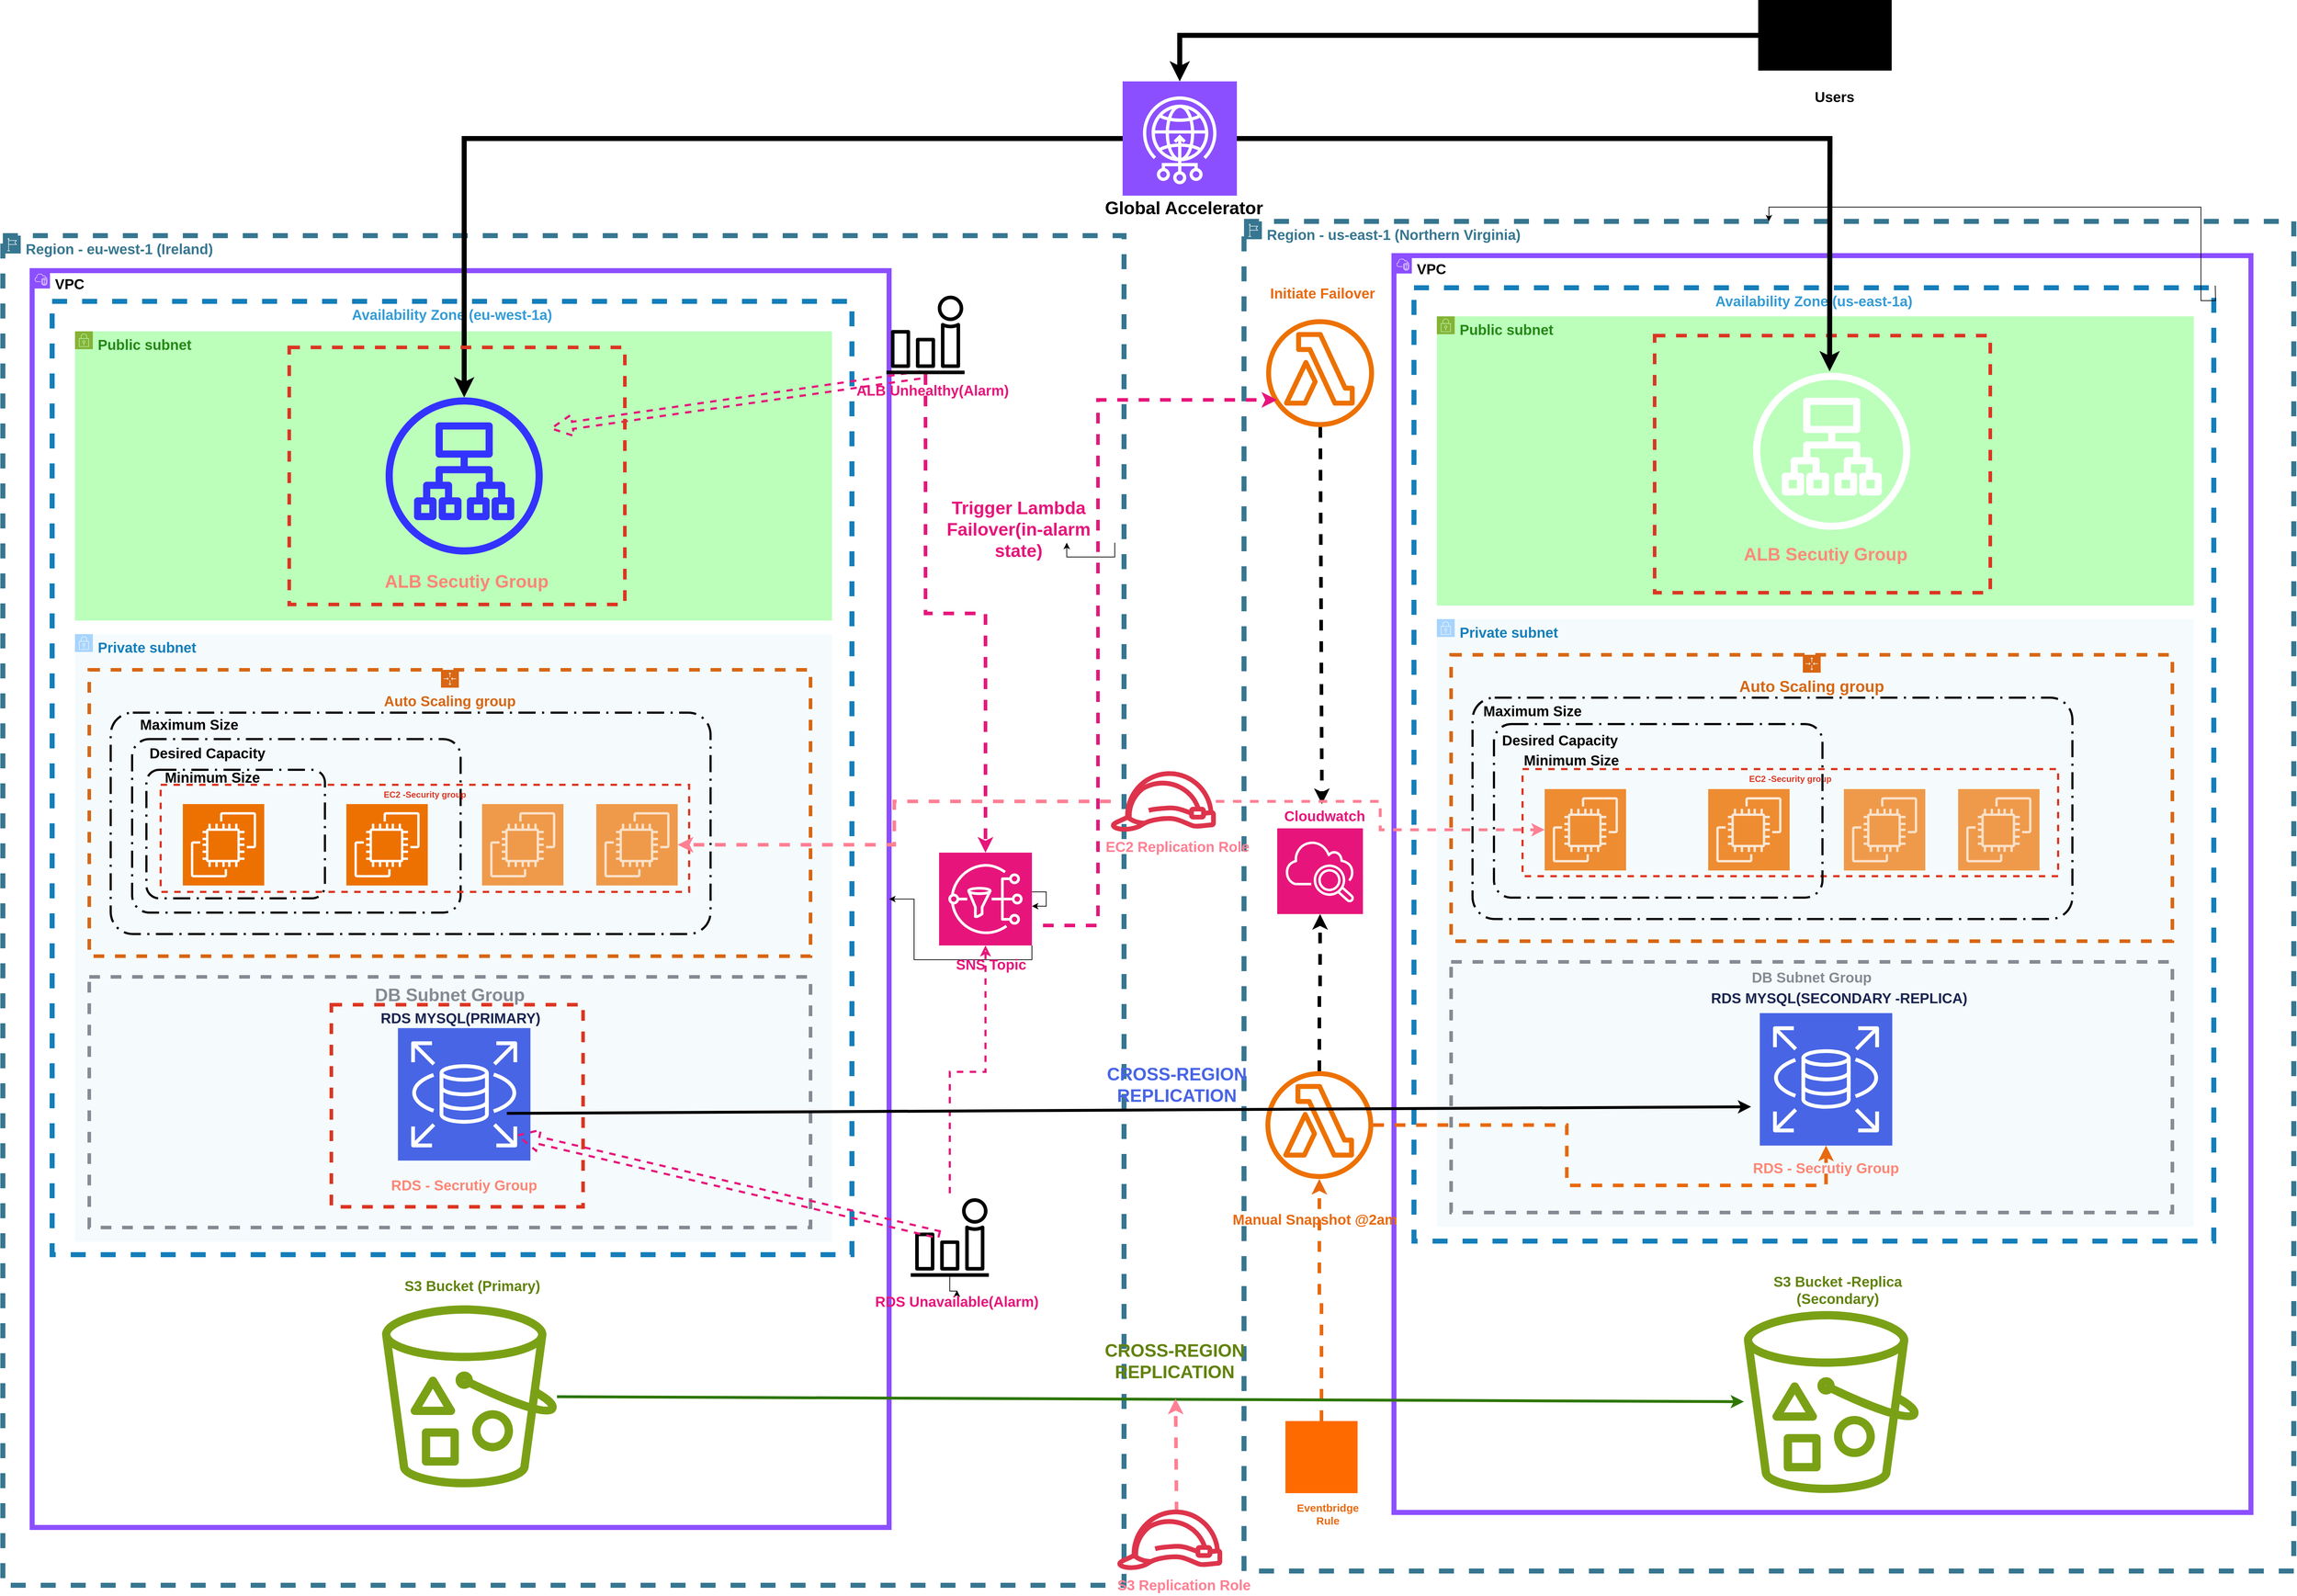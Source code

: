 <mxfile version="26.2.14">
  <diagram name="Page-1" id="4pti6fY79r4CVNWM3kQW">
    <mxGraphModel dx="9507" dy="5313" grid="1" gridSize="10" guides="1" tooltips="1" connect="1" arrows="1" fold="1" page="1" pageScale="1" pageWidth="3300" pageHeight="2339" background="light-dark(#FFFFFF,#FFFFFF)" math="0" shadow="0">
      <root>
        <mxCell id="0" />
        <mxCell id="1" parent="0" />
        <mxCell id="owUy4a07HO7HYF3xLsFr-11" value="&lt;b&gt;&lt;font style=&quot;font-size: 20px; color: light-dark(rgb(55, 118, 144), rgb(55, 118, 144));&quot;&gt;Region - us-east-1 (Northern Virginia)&lt;/font&gt;&lt;/b&gt;" style="points=[[0,0],[0.25,0],[0.5,0],[0.75,0],[1,0],[1,0.25],[1,0.5],[1,0.75],[1,1],[0.75,1],[0.5,1],[0.25,1],[0,1],[0,0.75],[0,0.5],[0,0.25]];outlineConnect=0;gradientColor=none;html=1;whiteSpace=wrap;fontSize=12;fontStyle=0;container=1;pointerEvents=0;collapsible=0;recursiveResize=0;shape=mxgraph.aws4.group;grIcon=mxgraph.aws4.group_region;strokeColor=light-dark(#377690,#377690);fillColor=none;verticalAlign=top;align=left;spacingLeft=30;fontColor=#147EBA;dashed=1;strokeWidth=7;" parent="1" vertex="1">
          <mxGeometry x="1780" y="320" width="1470" height="1890" as="geometry" />
        </mxCell>
        <mxCell id="owUy4a07HO7HYF3xLsFr-12" value="&lt;b&gt;&lt;font style=&quot;font-size: 20px; color: light-dark(rgb(0, 0, 0), rgb(177, 125, 255));&quot;&gt;VPC&lt;/font&gt;&lt;/b&gt;" style="points=[[0,0],[0.25,0],[0.5,0],[0.75,0],[1,0],[1,0.25],[1,0.5],[1,0.75],[1,1],[0.75,1],[0.5,1],[0.25,1],[0,1],[0,0.75],[0,0.5],[0,0.25]];outlineConnect=0;gradientColor=none;html=1;whiteSpace=wrap;fontSize=12;fontStyle=0;container=1;pointerEvents=0;collapsible=0;recursiveResize=0;shape=mxgraph.aws4.group;grIcon=mxgraph.aws4.group_vpc2;strokeColor=#8C4FFF;fillColor=none;verticalAlign=top;align=left;spacingLeft=30;fontColor=#AAB7B8;dashed=0;strokeWidth=7;" parent="owUy4a07HO7HYF3xLsFr-11" vertex="1">
          <mxGeometry x="210" y="48" width="1200" height="1760" as="geometry" />
        </mxCell>
        <mxCell id="owUy4a07HO7HYF3xLsFr-14" value="&lt;b&gt;&lt;font style=&quot;font-size: 20px;&quot;&gt;Public subnet&lt;/font&gt;&lt;/b&gt;" style="points=[[0,0],[0.25,0],[0.5,0],[0.75,0],[1,0],[1,0.25],[1,0.5],[1,0.75],[1,1],[0.75,1],[0.5,1],[0.25,1],[0,1],[0,0.75],[0,0.5],[0,0.25]];outlineConnect=0;gradientColor=none;html=1;whiteSpace=wrap;fontSize=12;fontStyle=0;container=1;pointerEvents=0;collapsible=0;recursiveResize=0;shape=mxgraph.aws4.group;grIcon=mxgraph.aws4.group_security_group;grStroke=0;strokeColor=#7AA116;fillColor=light-dark(#AAFFAA,#AAFFAA);verticalAlign=top;align=left;spacingLeft=30;fontColor=#248814;dashed=0;opacity=80;" parent="owUy4a07HO7HYF3xLsFr-12" vertex="1">
          <mxGeometry x="60" y="85" width="1060" height="405" as="geometry" />
        </mxCell>
        <mxCell id="owUy4a07HO7HYF3xLsFr-13" value="&lt;b style=&quot;forced-color-adjust: none; font-family: Helvetica; font-size: 12px; font-style: normal; font-variant-ligatures: normal; font-variant-caps: normal; letter-spacing: normal; orphans: 2; text-align: left; text-indent: 0px; text-transform: none; widows: 2; word-spacing: 0px; -webkit-text-stroke-width: 0px; white-space: normal; text-decoration-thickness: initial; text-decoration-style: initial; text-decoration-color: initial; cursor: crosshair !important; box-shadow: none !important;&quot;&gt;&lt;font style=&quot;forced-color-adjust: none; font-size: 20px; color: light-dark(rgb(52, 156, 214), rgb(52, 156, 214)); cursor: crosshair !important; box-shadow: none !important;&quot;&gt;Availability Zone (us-east-1a)&lt;/font&gt;&lt;/b&gt;" style="fillColor=none;strokeColor=#147EBA;dashed=1;verticalAlign=top;fontStyle=0;fontColor=#147EBA;whiteSpace=wrap;html=1;strokeWidth=7;" parent="owUy4a07HO7HYF3xLsFr-12" vertex="1">
          <mxGeometry x="28" y="45" width="1120" height="1335" as="geometry" />
        </mxCell>
        <mxCell id="owUy4a07HO7HYF3xLsFr-15" value="&lt;b&gt;&lt;font style=&quot;font-size: 20px;&quot;&gt;Private subnet&lt;/font&gt;&lt;/b&gt;" style="points=[[0,0],[0.25,0],[0.5,0],[0.75,0],[1,0],[1,0.25],[1,0.5],[1,0.75],[1,1],[0.75,1],[0.5,1],[0.25,1],[0,1],[0,0.75],[0,0.5],[0,0.25]];outlineConnect=0;gradientColor=none;html=1;whiteSpace=wrap;fontSize=12;fontStyle=0;container=1;pointerEvents=0;collapsible=0;recursiveResize=0;shape=mxgraph.aws4.group;grIcon=mxgraph.aws4.group_security_group;grStroke=0;strokeColor=light-dark(#3399FF,#3399FF);fillColor=light-dark(#E6F6F7,#3399FF);verticalAlign=top;align=left;spacingLeft=30;fontColor=#147EBA;dashed=0;opacity=40;strokeWidth=7;" parent="owUy4a07HO7HYF3xLsFr-12" vertex="1">
          <mxGeometry x="60" y="509" width="1060" height="851" as="geometry" />
        </mxCell>
        <mxCell id="owUy4a07HO7HYF3xLsFr-16" value="&lt;font style=&quot;font-size: 22px;&quot;&gt;&lt;b&gt;Auto Scaling group&lt;/b&gt;&lt;/font&gt;" style="points=[[0,0],[0.25,0],[0.5,0],[0.75,0],[1,0],[1,0.25],[1,0.5],[1,0.75],[1,1],[0.75,1],[0.5,1],[0.25,1],[0,1],[0,0.75],[0,0.5],[0,0.25]];outlineConnect=0;gradientColor=none;html=1;whiteSpace=wrap;fontSize=12;fontStyle=0;container=1;pointerEvents=0;collapsible=0;recursiveResize=0;shape=mxgraph.aws4.groupCenter;grIcon=mxgraph.aws4.group_auto_scaling_group;grStroke=1;strokeColor=#D86613;fillColor=none;verticalAlign=top;align=center;fontColor=#D86613;dashed=1;spacingTop=25;strokeWidth=5;" parent="owUy4a07HO7HYF3xLsFr-12" vertex="1">
          <mxGeometry x="80" y="559" width="1010" height="401" as="geometry" />
        </mxCell>
        <mxCell id="owUy4a07HO7HYF3xLsFr-27" value="&lt;b&gt;EC2 -Security group&lt;/b&gt;" style="fillColor=none;strokeColor=#DD3522;verticalAlign=top;fontStyle=0;fontColor=#DD3522;whiteSpace=wrap;html=1;strokeWidth=3;dashed=1;" parent="owUy4a07HO7HYF3xLsFr-16" vertex="1">
          <mxGeometry x="100" y="160" width="750" height="150" as="geometry" />
        </mxCell>
        <mxCell id="owUy4a07HO7HYF3xLsFr-17" value="" style="rounded=1;arcSize=10;dashed=1;fillColor=none;gradientColor=none;dashPattern=8 3 1 3;strokeWidth=3;strokeColor=light-dark(#000000,#000000);" parent="owUy4a07HO7HYF3xLsFr-16" vertex="1">
          <mxGeometry x="30" y="60" width="840" height="310" as="geometry" />
        </mxCell>
        <mxCell id="owUy4a07HO7HYF3xLsFr-18" value="&lt;b&gt;&lt;font style=&quot;color: light-dark(rgb(0, 0, 0), rgb(0, 0, 0));&quot;&gt;Maximum Size&lt;/font&gt;&lt;/b&gt;" style="text;html=1;align=center;verticalAlign=middle;whiteSpace=wrap;rounded=0;fontSize=20;" parent="owUy4a07HO7HYF3xLsFr-16" vertex="1">
          <mxGeometry x="9" y="63" width="210" height="30" as="geometry" />
        </mxCell>
        <mxCell id="owUy4a07HO7HYF3xLsFr-19" value="" style="rounded=1;arcSize=10;dashed=1;fillColor=none;gradientColor=none;dashPattern=8 3 1 3;strokeWidth=3;strokeColor=light-dark(#000000,#000000);" parent="owUy4a07HO7HYF3xLsFr-16" vertex="1">
          <mxGeometry x="60" y="97" width="460" height="243" as="geometry" />
        </mxCell>
        <mxCell id="owUy4a07HO7HYF3xLsFr-20" value="&lt;b&gt;&lt;font style=&quot;color: light-dark(rgb(0, 0, 0), rgb(0, 0, 0));&quot;&gt;Desired Capacity&lt;/font&gt;&lt;/b&gt;" style="text;html=1;align=center;verticalAlign=middle;whiteSpace=wrap;rounded=0;fontSize=20;" parent="owUy4a07HO7HYF3xLsFr-16" vertex="1">
          <mxGeometry x="53" y="104" width="199" height="30" as="geometry" />
        </mxCell>
        <mxCell id="owUy4a07HO7HYF3xLsFr-22" value="&lt;b&gt;&lt;font style=&quot;color: light-dark(rgb(0, 0, 0), rgb(0, 0, 0));&quot;&gt;Minimum Size&lt;/font&gt;&lt;/b&gt;" style="text;html=1;align=center;verticalAlign=middle;whiteSpace=wrap;rounded=0;fontSize=20;" parent="owUy4a07HO7HYF3xLsFr-16" vertex="1">
          <mxGeometry x="64" y="127" width="209" height="40" as="geometry" />
        </mxCell>
        <mxCell id="owUy4a07HO7HYF3xLsFr-23" value="" style="sketch=0;points=[[0,0,0],[0.25,0,0],[0.5,0,0],[0.75,0,0],[1,0,0],[0,1,0],[0.25,1,0],[0.5,1,0],[0.75,1,0],[1,1,0],[0,0.25,0],[0,0.5,0],[0,0.75,0],[1,0.25,0],[1,0.5,0],[1,0.75,0]];outlineConnect=0;fontColor=#232F3E;fillColor=#ED7100;strokeColor=light-dark(#FFFFFF,#FFFFFF);dashed=0;verticalLabelPosition=bottom;verticalAlign=top;align=center;html=1;fontSize=12;fontStyle=0;aspect=fixed;shape=mxgraph.aws4.resourceIcon;resIcon=mxgraph.aws4.ec2;opacity=80;" parent="owUy4a07HO7HYF3xLsFr-16" vertex="1">
          <mxGeometry x="131" y="188" width="114" height="114" as="geometry" />
        </mxCell>
        <mxCell id="owUy4a07HO7HYF3xLsFr-24" value="" style="sketch=0;points=[[0,0,0],[0.25,0,0],[0.5,0,0],[0.75,0,0],[1,0,0],[0,1,0],[0.25,1,0],[0.5,1,0],[0.75,1,0],[1,1,0],[0,0.25,0],[0,0.5,0],[0,0.75,0],[1,0.25,0],[1,0.5,0],[1,0.75,0]];outlineConnect=0;fontColor=#232F3E;fillColor=#ED7100;strokeColor=light-dark(#FFFFFF,#FFFFFF);dashed=0;verticalLabelPosition=bottom;verticalAlign=top;align=center;html=1;fontSize=12;fontStyle=0;aspect=fixed;shape=mxgraph.aws4.resourceIcon;resIcon=mxgraph.aws4.ec2;opacity=80;" parent="owUy4a07HO7HYF3xLsFr-16" vertex="1">
          <mxGeometry x="360" y="188" width="114" height="114" as="geometry" />
        </mxCell>
        <mxCell id="owUy4a07HO7HYF3xLsFr-25" value="" style="sketch=0;points=[[0,0,0],[0.25,0,0],[0.5,0,0],[0.75,0,0],[1,0,0],[0,1,0],[0.25,1,0],[0.5,1,0],[0.75,1,0],[1,1,0],[0,0.25,0],[0,0.5,0],[0,0.75,0],[1,0.25,0],[1,0.5,0],[1,0.75,0]];outlineConnect=0;fontColor=#232F3E;fillColor=#ED7100;strokeColor=light-dark(#FFFFFF,#FFFFFF);dashed=0;verticalLabelPosition=bottom;verticalAlign=top;align=center;html=1;fontSize=12;fontStyle=0;aspect=fixed;shape=mxgraph.aws4.resourceIcon;resIcon=mxgraph.aws4.ec2;opacity=70;" parent="owUy4a07HO7HYF3xLsFr-16" vertex="1">
          <mxGeometry x="550" y="188" width="114" height="114" as="geometry" />
        </mxCell>
        <mxCell id="owUy4a07HO7HYF3xLsFr-26" value="" style="sketch=0;points=[[0,0,0],[0.25,0,0],[0.5,0,0],[0.75,0,0],[1,0,0],[0,1,0],[0.25,1,0],[0.5,1,0],[0.75,1,0],[1,1,0],[0,0.25,0],[0,0.5,0],[0,0.75,0],[1,0.25,0],[1,0.5,0],[1,0.75,0]];outlineConnect=0;fontColor=#232F3E;fillColor=#ED7100;strokeColor=light-dark(#FFFFFF,#FFFFFF);dashed=0;verticalLabelPosition=bottom;verticalAlign=top;align=center;html=1;fontSize=12;fontStyle=0;aspect=fixed;shape=mxgraph.aws4.resourceIcon;resIcon=mxgraph.aws4.ec2;opacity=70;" parent="owUy4a07HO7HYF3xLsFr-16" vertex="1">
          <mxGeometry x="710" y="188" width="114" height="114" as="geometry" />
        </mxCell>
        <mxCell id="owUy4a07HO7HYF3xLsFr-28" value="&lt;b&gt;&lt;font style=&quot;font-size: 20px;&quot;&gt;DB Subnet Group&lt;/font&gt;&lt;/b&gt;" style="outlineConnect=0;gradientColor=none;html=1;whiteSpace=wrap;fontSize=12;fontStyle=0;strokeColor=#858B94;fillColor=none;verticalAlign=top;align=center;fontColor=#858B94;dashed=1;spacingTop=3;strokeWidth=5;" parent="owUy4a07HO7HYF3xLsFr-12" vertex="1">
          <mxGeometry x="80" y="989" width="1010" height="351" as="geometry" />
        </mxCell>
        <mxCell id="owUy4a07HO7HYF3xLsFr-29" value="" style="sketch=0;outlineConnect=0;fontColor=#232F3E;gradientColor=none;fillColor=#7AA116;strokeColor=none;dashed=0;verticalLabelPosition=bottom;verticalAlign=top;align=center;html=1;fontSize=12;fontStyle=0;aspect=fixed;pointerEvents=1;shape=mxgraph.aws4.bucket_with_objects;" parent="owUy4a07HO7HYF3xLsFr-12" vertex="1">
          <mxGeometry x="490" y="1478" width="245" height="254.8" as="geometry" />
        </mxCell>
        <mxCell id="owUy4a07HO7HYF3xLsFr-30" value="" style="sketch=0;points=[[0,0,0],[0.25,0,0],[0.5,0,0],[0.75,0,0],[1,0,0],[0,1,0],[0.25,1,0],[0.5,1,0],[0.75,1,0],[1,1,0],[0,0.25,0],[0,0.5,0],[0,0.75,0],[1,0.25,0],[1,0.5,0],[1,0.75,0]];outlineConnect=0;fontColor=#232F3E;fillColor=light-dark(#4865E5,#4865E5);strokeColor=light-dark(#FFFFFF,#FFFFFF);dashed=0;verticalLabelPosition=bottom;verticalAlign=top;align=center;html=1;fontSize=12;fontStyle=0;aspect=fixed;shape=mxgraph.aws4.resourceIcon;resIcon=mxgraph.aws4.rds;" parent="owUy4a07HO7HYF3xLsFr-12" vertex="1">
          <mxGeometry x="512.25" y="1060.75" width="185.5" height="185.5" as="geometry" />
        </mxCell>
        <mxCell id="owUy4a07HO7HYF3xLsFr-31" value="&lt;b style=&quot;&quot;&gt;&lt;font style=&quot;color: light-dark(rgb(25, 36, 81), rgb(25, 36, 81)); font-size: 20px;&quot;&gt;RDS MYSQL(SECONDARY -REPLICA)&lt;/font&gt;&lt;/b&gt;" style="text;html=1;align=center;verticalAlign=middle;whiteSpace=wrap;rounded=0;" parent="owUy4a07HO7HYF3xLsFr-12" vertex="1">
          <mxGeometry x="435" y="1033.5" width="377" height="11.5" as="geometry" />
        </mxCell>
        <mxCell id="owUy4a07HO7HYF3xLsFr-32" value="" style="sketch=0;outlineConnect=0;dashed=0;verticalLabelPosition=bottom;verticalAlign=top;align=center;html=1;fontSize=12;fontStyle=0;aspect=fixed;pointerEvents=1;shape=mxgraph.aws4.application_load_balancer;strokeColor=none;fillColor=light-dark(#FFFFFF,#3333FF);" parent="owUy4a07HO7HYF3xLsFr-12" vertex="1">
          <mxGeometry x="503.01" y="164" width="220" height="220" as="geometry" />
        </mxCell>
        <mxCell id="owUy4a07HO7HYF3xLsFr-33" value="&lt;font style=&quot;font-size: 25px; color: light-dark(rgb(252, 139, 120), rgb(252, 139, 120));&quot;&gt;&lt;b style=&quot;&quot;&gt;ALB Secutiy Group&lt;/b&gt;&lt;/font&gt;" style="text;html=1;align=center;verticalAlign=middle;whiteSpace=wrap;rounded=0;" parent="owUy4a07HO7HYF3xLsFr-12" vertex="1">
          <mxGeometry x="456.38" y="402" width="297.25" height="30" as="geometry" />
        </mxCell>
        <mxCell id="owUy4a07HO7HYF3xLsFr-36" value="&lt;font style=&quot;color: light-dark(rgb(255, 133, 117), rgb(255, 133, 117)); font-size: 20px;&quot;&gt;&lt;b style=&quot;&quot;&gt;RDS - Secrutiy Group&lt;/b&gt;&lt;/font&gt;" style="text;html=1;align=center;verticalAlign=middle;whiteSpace=wrap;rounded=0;" parent="owUy4a07HO7HYF3xLsFr-12" vertex="1">
          <mxGeometry x="469.07" y="1262" width="271.87" height="30" as="geometry" />
        </mxCell>
        <mxCell id="owUy4a07HO7HYF3xLsFr-41" value="&lt;font style=&quot;color: light-dark(rgb(97, 130, 11), rgb(97, 130, 11)); font-size: 20px;&quot;&gt;&lt;b style=&quot;&quot;&gt;S3 Bucket -Replica (Secondary)&lt;/b&gt;&lt;/font&gt;" style="text;html=1;align=center;verticalAlign=middle;whiteSpace=wrap;rounded=0;" parent="owUy4a07HO7HYF3xLsFr-12" vertex="1">
          <mxGeometry x="518.13" y="1433" width="206.88" height="30" as="geometry" />
        </mxCell>
        <mxCell id="JqM4e8zLNHxlJSp1tVWM-10" value="" style="fillColor=none;strokeColor=#DD3522;verticalAlign=top;fontStyle=0;fontColor=#DD3522;whiteSpace=wrap;html=1;strokeWidth=5;dashed=1;" parent="owUy4a07HO7HYF3xLsFr-12" vertex="1">
          <mxGeometry x="365" y="112" width="470" height="360" as="geometry" />
        </mxCell>
        <mxCell id="HRETSZzPuDFT4tJ0ol7Q-3" style="edgeStyle=orthogonalEdgeStyle;rounded=0;orthogonalLoop=1;jettySize=auto;html=1;exitX=0.5;exitY=0;exitDx=0;exitDy=0;" parent="owUy4a07HO7HYF3xLsFr-11" target="owUy4a07HO7HYF3xLsFr-11" edge="1">
          <mxGeometry relative="1" as="geometry">
            <mxPoint x="1360" y="90" as="sourcePoint" />
          </mxGeometry>
        </mxCell>
        <mxCell id="HRETSZzPuDFT4tJ0ol7Q-23" style="rounded=0;orthogonalLoop=1;jettySize=auto;html=1;strokeWidth=5;strokeColor=light-dark(#000000,#E7157B);dashed=1;" parent="owUy4a07HO7HYF3xLsFr-11" edge="1" source="ZEAQgn_k6CVQIJqzp0HZ-1">
          <mxGeometry relative="1" as="geometry">
            <mxPoint x="109" y="570" as="sourcePoint" />
            <mxPoint x="109.109" y="816" as="targetPoint" />
          </mxGeometry>
        </mxCell>
        <mxCell id="ZEAQgn_k6CVQIJqzp0HZ-1" value="" style="sketch=0;outlineConnect=0;fontColor=#232F3E;gradientColor=none;fillColor=#ED7100;strokeColor=none;dashed=0;verticalLabelPosition=bottom;verticalAlign=top;align=center;html=1;fontSize=12;fontStyle=0;aspect=fixed;pointerEvents=1;shape=mxgraph.aws4.lambda_function;" parent="owUy4a07HO7HYF3xLsFr-11" vertex="1">
          <mxGeometry x="31" y="137" width="151" height="151" as="geometry" />
        </mxCell>
        <mxCell id="HRETSZzPuDFT4tJ0ol7Q-6" value="&lt;font style=&quot;font-size: 20px;&quot; color=&quot;#e9690e&quot;&gt;&lt;b style=&quot;&quot;&gt;Initiate Failover&lt;/b&gt;&lt;/font&gt;" style="text;html=1;align=center;verticalAlign=middle;whiteSpace=wrap;rounded=0;" parent="owUy4a07HO7HYF3xLsFr-11" vertex="1">
          <mxGeometry x="10" y="80" width="200" height="40" as="geometry" />
        </mxCell>
        <mxCell id="HRETSZzPuDFT4tJ0ol7Q-9" style="edgeStyle=orthogonalEdgeStyle;rounded=0;orthogonalLoop=1;jettySize=auto;html=1;strokeWidth=5;strokeColor=light-dark(#E9690E,#E9690E);dashed=1;entryX=0.5;entryY=1;entryDx=0;entryDy=0;entryPerimeter=0;" parent="owUy4a07HO7HYF3xLsFr-11" source="HRETSZzPuDFT4tJ0ol7Q-7" target="owUy4a07HO7HYF3xLsFr-30" edge="1">
          <mxGeometry relative="1" as="geometry">
            <mxPoint x="824.222" y="1357" as="targetPoint" />
            <Array as="points">
              <mxPoint x="452" y="1266" />
              <mxPoint x="452" y="1350" />
              <mxPoint x="815" y="1350" />
            </Array>
          </mxGeometry>
        </mxCell>
        <mxCell id="HRETSZzPuDFT4tJ0ol7Q-22" style="edgeStyle=orthogonalEdgeStyle;rounded=0;orthogonalLoop=1;jettySize=auto;html=1;strokeWidth=5;strokeColor=light-dark(#000000,#E7157B);dashed=1;" parent="owUy4a07HO7HYF3xLsFr-11" source="HRETSZzPuDFT4tJ0ol7Q-7" target="HRETSZzPuDFT4tJ0ol7Q-17" edge="1">
          <mxGeometry relative="1" as="geometry" />
        </mxCell>
        <mxCell id="HRETSZzPuDFT4tJ0ol7Q-7" value="" style="sketch=0;outlineConnect=0;fontColor=#232F3E;gradientColor=none;fillColor=#ED7100;strokeColor=none;dashed=0;verticalLabelPosition=bottom;verticalAlign=top;align=center;html=1;fontSize=12;fontStyle=0;aspect=fixed;pointerEvents=1;shape=mxgraph.aws4.lambda_function;" parent="owUy4a07HO7HYF3xLsFr-11" vertex="1">
          <mxGeometry x="30" y="1190" width="151" height="151" as="geometry" />
        </mxCell>
        <mxCell id="HRETSZzPuDFT4tJ0ol7Q-8" value="&lt;font style=&quot;font-size: 20px;&quot; color=&quot;#e9690e&quot;&gt;&lt;b style=&quot;&quot;&gt;Manual Snapshot @2am&lt;/b&gt;&lt;/font&gt;" style="text;html=1;align=center;verticalAlign=middle;whiteSpace=wrap;rounded=0;" parent="owUy4a07HO7HYF3xLsFr-11" vertex="1">
          <mxGeometry x="-20" y="1389" width="239" height="16" as="geometry" />
        </mxCell>
        <mxCell id="HRETSZzPuDFT4tJ0ol7Q-14" style="edgeStyle=orthogonalEdgeStyle;rounded=0;orthogonalLoop=1;jettySize=auto;html=1;strokeWidth=5;strokeColor=light-dark(#E9690E,#E9690E);dashed=1;" parent="owUy4a07HO7HYF3xLsFr-11" source="HRETSZzPuDFT4tJ0ol7Q-12" target="HRETSZzPuDFT4tJ0ol7Q-7" edge="1">
          <mxGeometry relative="1" as="geometry" />
        </mxCell>
        <mxCell id="HRETSZzPuDFT4tJ0ol7Q-12" value="" style="points=[];aspect=fixed;html=1;align=center;shadow=0;dashed=0;fillColor=#FF6A00;strokeColor=none;shape=mxgraph.alibaba_cloud.eventbridge;" parent="owUy4a07HO7HYF3xLsFr-11" vertex="1">
          <mxGeometry x="58" y="1680" width="101" height="101" as="geometry" />
        </mxCell>
        <mxCell id="HRETSZzPuDFT4tJ0ol7Q-13" value="&lt;b&gt;&lt;font style=&quot;color: light-dark(rgb(233, 105, 14), rgb(233, 105, 14)); font-size: 15px;&quot;&gt;Eventbridge Rule&lt;/font&gt;&lt;/b&gt;" style="text;html=1;align=center;verticalAlign=middle;whiteSpace=wrap;rounded=0;" parent="owUy4a07HO7HYF3xLsFr-11" vertex="1">
          <mxGeometry x="58" y="1790" width="119" height="40" as="geometry" />
        </mxCell>
        <mxCell id="HRETSZzPuDFT4tJ0ol7Q-17" value="" style="sketch=0;points=[[0,0,0],[0.25,0,0],[0.5,0,0],[0.75,0,0],[1,0,0],[0,1,0],[0.25,1,0],[0.5,1,0],[0.75,1,0],[1,1,0],[0,0.25,0],[0,0.5,0],[0,0.75,0],[1,0.25,0],[1,0.5,0],[1,0.75,0]];points=[[0,0,0],[0.25,0,0],[0.5,0,0],[0.75,0,0],[1,0,0],[0,1,0],[0.25,1,0],[0.5,1,0],[0.75,1,0],[1,1,0],[0,0.25,0],[0,0.5,0],[0,0.75,0],[1,0.25,0],[1,0.5,0],[1,0.75,0]];outlineConnect=0;fontColor=#232F3E;fillColor=light-dark(#E7157B,#E7157B);strokeColor=light-dark(#FFFFFF,#FFFFFF);dashed=0;verticalLabelPosition=bottom;verticalAlign=top;align=center;html=1;fontSize=12;fontStyle=0;aspect=fixed;shape=mxgraph.aws4.resourceIcon;resIcon=mxgraph.aws4.cloudwatch_2;" parent="owUy4a07HO7HYF3xLsFr-11" vertex="1">
          <mxGeometry x="46.5" y="850" width="120" height="120" as="geometry" />
        </mxCell>
        <mxCell id="HRETSZzPuDFT4tJ0ol7Q-19" value="&lt;font style=&quot;font-size: 20px; color: light-dark(rgb(231, 21, 123), rgb(231, 21, 123));&quot;&gt;&lt;b style=&quot;&quot;&gt;Cloudwatch&lt;/b&gt;&lt;/font&gt;" style="text;html=1;align=center;verticalAlign=middle;whiteSpace=wrap;rounded=0;" parent="owUy4a07HO7HYF3xLsFr-11" vertex="1">
          <mxGeometry x="-62.5" y="817" width="350" height="30" as="geometry" />
        </mxCell>
        <mxCell id="uiIYIumYD0wpSOT2Yrbh-1" value="" style="sketch=0;verticalLabelPosition=bottom;sketch=0;aspect=fixed;html=1;verticalAlign=top;strokeColor=none;fillColor=light-dark(#000000,#000000);align=center;outlineConnect=0;pointerEvents=1;shape=mxgraph.citrix2.users;" parent="1" vertex="1">
          <mxGeometry x="2500" y="10.0" width="186.95" height="98.85" as="geometry" />
        </mxCell>
        <mxCell id="uiIYIumYD0wpSOT2Yrbh-2" value="" style="sketch=0;points=[[0,0,0],[0.25,0,0],[0.5,0,0],[0.75,0,0],[1,0,0],[0,1,0],[0.25,1,0],[0.5,1,0],[0.75,1,0],[1,1,0],[0,0.25,0],[0,0.5,0],[0,0.75,0],[1,0.25,0],[1,0.5,0],[1,0.75,0]];outlineConnect=0;fontColor=#232F3E;fillColor=#8C4FFF;strokeColor=light-dark(#FFFFFF,#FFFFFF);dashed=0;verticalLabelPosition=bottom;verticalAlign=top;align=center;html=1;fontSize=12;fontStyle=0;aspect=fixed;shape=mxgraph.aws4.resourceIcon;resIcon=mxgraph.aws4.global_accelerator;" parent="1" vertex="1">
          <mxGeometry x="1610" y="124" width="160" height="160" as="geometry" />
        </mxCell>
        <mxCell id="uiIYIumYD0wpSOT2Yrbh-4" value="&lt;b&gt;&lt;font style=&quot;font-size: 20px; color: light-dark(rgb(55, 118, 144), rgb(55, 118, 144));&quot;&gt;Region - eu-west-1 (Ireland)&lt;/font&gt;&lt;/b&gt;" style="points=[[0,0],[0.25,0],[0.5,0],[0.75,0],[1,0],[1,0.25],[1,0.5],[1,0.75],[1,1],[0.75,1],[0.5,1],[0.25,1],[0,1],[0,0.75],[0,0.5],[0,0.25]];outlineConnect=0;gradientColor=none;html=1;whiteSpace=wrap;fontSize=12;fontStyle=0;container=1;pointerEvents=0;collapsible=0;recursiveResize=0;shape=mxgraph.aws4.group;grIcon=mxgraph.aws4.group_region;strokeColor=light-dark(#377690,#377690);fillColor=none;verticalAlign=top;align=left;spacingLeft=30;fontColor=#147EBA;dashed=1;strokeWidth=7;" parent="1" vertex="1">
          <mxGeometry x="42" y="340" width="1570" height="1890" as="geometry" />
        </mxCell>
        <mxCell id="uiIYIumYD0wpSOT2Yrbh-6" value="&lt;b&gt;&lt;font style=&quot;font-size: 20px; color: light-dark(rgb(0, 0, 0), rgb(177, 125, 255));&quot;&gt;VPC&lt;/font&gt;&lt;/b&gt;" style="points=[[0,0],[0.25,0],[0.5,0],[0.75,0],[1,0],[1,0.25],[1,0.5],[1,0.75],[1,1],[0.75,1],[0.5,1],[0.25,1],[0,1],[0,0.75],[0,0.5],[0,0.25]];outlineConnect=0;gradientColor=none;html=1;whiteSpace=wrap;fontSize=12;fontStyle=0;container=1;pointerEvents=0;collapsible=0;recursiveResize=0;shape=mxgraph.aws4.group;grIcon=mxgraph.aws4.group_vpc2;strokeColor=#8C4FFF;fillColor=none;verticalAlign=top;align=left;spacingLeft=30;fontColor=#AAB7B8;dashed=0;strokeWidth=7;" parent="uiIYIumYD0wpSOT2Yrbh-4" vertex="1">
          <mxGeometry x="41" y="49" width="1200" height="1760" as="geometry" />
        </mxCell>
        <mxCell id="uiIYIumYD0wpSOT2Yrbh-7" value="&lt;b style=&quot;forced-color-adjust: none; font-family: Helvetica; font-size: 12px; font-style: normal; font-variant-ligatures: normal; font-variant-caps: normal; letter-spacing: normal; orphans: 2; text-align: left; text-indent: 0px; text-transform: none; widows: 2; word-spacing: 0px; -webkit-text-stroke-width: 0px; white-space: normal; text-decoration-thickness: initial; text-decoration-style: initial; text-decoration-color: initial; cursor: crosshair !important; box-shadow: none !important;&quot;&gt;&lt;font style=&quot;forced-color-adjust: none; font-size: 20px; color: light-dark(rgb(52, 156, 214), rgb(52, 156, 214)); cursor: crosshair !important; box-shadow: none !important;&quot;&gt;Availability Zone (eu-west-1a)&lt;/font&gt;&lt;/b&gt;" style="fillColor=none;strokeColor=#147EBA;dashed=1;verticalAlign=top;fontStyle=0;fontColor=#147EBA;whiteSpace=wrap;html=1;strokeWidth=7;" parent="uiIYIumYD0wpSOT2Yrbh-6" vertex="1">
          <mxGeometry x="28" y="43" width="1120" height="1335" as="geometry" />
        </mxCell>
        <mxCell id="uiIYIumYD0wpSOT2Yrbh-10" value="&lt;b&gt;&lt;font style=&quot;font-size: 20px;&quot;&gt;Public subnet&lt;/font&gt;&lt;/b&gt;" style="points=[[0,0],[0.25,0],[0.5,0],[0.75,0],[1,0],[1,0.25],[1,0.5],[1,0.75],[1,1],[0.75,1],[0.5,1],[0.25,1],[0,1],[0,0.75],[0,0.5],[0,0.25]];outlineConnect=0;gradientColor=none;html=1;whiteSpace=wrap;fontSize=12;fontStyle=0;container=1;pointerEvents=0;collapsible=0;recursiveResize=0;shape=mxgraph.aws4.group;grIcon=mxgraph.aws4.group_security_group;grStroke=0;strokeColor=#7AA116;fillColor=light-dark(#AAFFAA,#AAFFAA);verticalAlign=top;align=left;spacingLeft=30;fontColor=#248814;dashed=0;opacity=80;" parent="uiIYIumYD0wpSOT2Yrbh-6" vertex="1">
          <mxGeometry x="60" y="85" width="1060" height="405" as="geometry" />
        </mxCell>
        <mxCell id="uiIYIumYD0wpSOT2Yrbh-13" value="&lt;b&gt;&lt;font style=&quot;font-size: 20px;&quot;&gt;Private subnet&lt;/font&gt;&lt;/b&gt;" style="points=[[0,0],[0.25,0],[0.5,0],[0.75,0],[1,0],[1,0.25],[1,0.5],[1,0.75],[1,1],[0.75,1],[0.5,1],[0.25,1],[0,1],[0,0.75],[0,0.5],[0,0.25]];outlineConnect=0;gradientColor=none;html=1;whiteSpace=wrap;fontSize=12;fontStyle=0;container=1;pointerEvents=0;collapsible=0;recursiveResize=0;shape=mxgraph.aws4.group;grIcon=mxgraph.aws4.group_security_group;grStroke=0;strokeColor=light-dark(#3399FF,#3399FF);fillColor=light-dark(#E6F6F7,#3399FF);verticalAlign=top;align=left;spacingLeft=30;fontColor=#147EBA;dashed=0;opacity=40;strokeWidth=7;" parent="uiIYIumYD0wpSOT2Yrbh-6" vertex="1">
          <mxGeometry x="60" y="509" width="1060" height="851" as="geometry" />
        </mxCell>
        <mxCell id="uiIYIumYD0wpSOT2Yrbh-19" value="&lt;font style=&quot;font-size: 20px;&quot;&gt;&lt;b style=&quot;&quot;&gt;Auto Scaling group&lt;/b&gt;&lt;/font&gt;" style="points=[[0,0],[0.25,0],[0.5,0],[0.75,0],[1,0],[1,0.25],[1,0.5],[1,0.75],[1,1],[0.75,1],[0.5,1],[0.25,1],[0,1],[0,0.75],[0,0.5],[0,0.25]];outlineConnect=0;gradientColor=none;html=1;whiteSpace=wrap;fontSize=12;fontStyle=0;container=1;pointerEvents=0;collapsible=0;recursiveResize=0;shape=mxgraph.aws4.groupCenter;grIcon=mxgraph.aws4.group_auto_scaling_group;grStroke=1;strokeColor=#D86613;fillColor=none;verticalAlign=top;align=center;fontColor=#D86613;dashed=1;spacingTop=25;strokeWidth=5;" parent="uiIYIumYD0wpSOT2Yrbh-6" vertex="1">
          <mxGeometry x="80" y="559" width="1010" height="401" as="geometry" />
        </mxCell>
        <mxCell id="uiIYIumYD0wpSOT2Yrbh-20" value="" style="rounded=1;arcSize=10;dashed=1;fillColor=none;gradientColor=none;dashPattern=8 3 1 3;strokeWidth=3;strokeColor=light-dark(#000000,#000000);" parent="uiIYIumYD0wpSOT2Yrbh-19" vertex="1">
          <mxGeometry x="30" y="60" width="840" height="310" as="geometry" />
        </mxCell>
        <mxCell id="uiIYIumYD0wpSOT2Yrbh-21" value="&lt;b&gt;&lt;font style=&quot;color: light-dark(rgb(0, 0, 0), rgb(0, 0, 0));&quot;&gt;Maximum Size&lt;/font&gt;&lt;/b&gt;" style="text;html=1;align=center;verticalAlign=middle;whiteSpace=wrap;rounded=0;fontSize=20;" parent="uiIYIumYD0wpSOT2Yrbh-19" vertex="1">
          <mxGeometry x="35" y="61" width="210" height="30" as="geometry" />
        </mxCell>
        <mxCell id="uiIYIumYD0wpSOT2Yrbh-22" value="" style="rounded=1;arcSize=10;dashed=1;fillColor=none;gradientColor=none;dashPattern=8 3 1 3;strokeWidth=3;strokeColor=light-dark(#000000,#000000);" parent="uiIYIumYD0wpSOT2Yrbh-19" vertex="1">
          <mxGeometry x="60" y="97" width="460" height="243" as="geometry" />
        </mxCell>
        <mxCell id="uiIYIumYD0wpSOT2Yrbh-23" value="&lt;b&gt;&lt;font style=&quot;color: light-dark(rgb(0, 0, 0), rgb(0, 0, 0));&quot;&gt;Desired Capacity&lt;/font&gt;&lt;/b&gt;" style="text;html=1;align=center;verticalAlign=middle;whiteSpace=wrap;rounded=0;fontSize=20;" parent="uiIYIumYD0wpSOT2Yrbh-19" vertex="1">
          <mxGeometry x="61" y="101" width="209" height="30" as="geometry" />
        </mxCell>
        <mxCell id="uiIYIumYD0wpSOT2Yrbh-24" value="" style="rounded=1;arcSize=10;dashed=1;fillColor=none;gradientColor=none;dashPattern=8 3 1 3;strokeWidth=3;strokeColor=light-dark(#000000,#000000);" parent="uiIYIumYD0wpSOT2Yrbh-19" vertex="1">
          <mxGeometry x="80" y="140" width="250" height="180" as="geometry" />
        </mxCell>
        <mxCell id="uiIYIumYD0wpSOT2Yrbh-25" value="&lt;b&gt;&lt;font style=&quot;color: light-dark(rgb(0, 0, 0), rgb(0, 0, 0));&quot;&gt;Minimum Size&lt;/font&gt;&lt;/b&gt;" style="text;html=1;align=center;verticalAlign=middle;whiteSpace=wrap;rounded=0;fontSize=20;" parent="uiIYIumYD0wpSOT2Yrbh-19" vertex="1">
          <mxGeometry x="63" y="130" width="219" height="40" as="geometry" />
        </mxCell>
        <mxCell id="s7rwSZ8jp9jkRBCQgTsZ-1" value="" style="sketch=0;points=[[0,0,0],[0.25,0,0],[0.5,0,0],[0.75,0,0],[1,0,0],[0,1,0],[0.25,1,0],[0.5,1,0],[0.75,1,0],[1,1,0],[0,0.25,0],[0,0.5,0],[0,0.75,0],[1,0.25,0],[1,0.5,0],[1,0.75,0]];outlineConnect=0;fontColor=#232F3E;fillColor=#ED7100;strokeColor=light-dark(#FFFFFF,#FFFFFF);dashed=0;verticalLabelPosition=bottom;verticalAlign=top;align=center;html=1;fontSize=12;fontStyle=0;aspect=fixed;shape=mxgraph.aws4.resourceIcon;resIcon=mxgraph.aws4.ec2;" parent="uiIYIumYD0wpSOT2Yrbh-19" vertex="1">
          <mxGeometry x="131" y="188" width="114" height="114" as="geometry" />
        </mxCell>
        <mxCell id="s7rwSZ8jp9jkRBCQgTsZ-2" value="" style="sketch=0;points=[[0,0,0],[0.25,0,0],[0.5,0,0],[0.75,0,0],[1,0,0],[0,1,0],[0.25,1,0],[0.5,1,0],[0.75,1,0],[1,1,0],[0,0.25,0],[0,0.5,0],[0,0.75,0],[1,0.25,0],[1,0.5,0],[1,0.75,0]];outlineConnect=0;fontColor=#232F3E;fillColor=#ED7100;strokeColor=light-dark(#FFFFFF,#FFFFFF);dashed=0;verticalLabelPosition=bottom;verticalAlign=top;align=center;html=1;fontSize=12;fontStyle=0;aspect=fixed;shape=mxgraph.aws4.resourceIcon;resIcon=mxgraph.aws4.ec2;" parent="uiIYIumYD0wpSOT2Yrbh-19" vertex="1">
          <mxGeometry x="360" y="188" width="114" height="114" as="geometry" />
        </mxCell>
        <mxCell id="s7rwSZ8jp9jkRBCQgTsZ-3" value="" style="sketch=0;points=[[0,0,0],[0.25,0,0],[0.5,0,0],[0.75,0,0],[1,0,0],[0,1,0],[0.25,1,0],[0.5,1,0],[0.75,1,0],[1,1,0],[0,0.25,0],[0,0.5,0],[0,0.75,0],[1,0.25,0],[1,0.5,0],[1,0.75,0]];outlineConnect=0;fontColor=#232F3E;fillColor=#ED7100;strokeColor=light-dark(#FFFFFF,#FFFFFF);dashed=0;verticalLabelPosition=bottom;verticalAlign=top;align=center;html=1;fontSize=12;fontStyle=0;aspect=fixed;shape=mxgraph.aws4.resourceIcon;resIcon=mxgraph.aws4.ec2;opacity=70;" parent="uiIYIumYD0wpSOT2Yrbh-19" vertex="1">
          <mxGeometry x="550" y="188" width="114" height="114" as="geometry" />
        </mxCell>
        <mxCell id="s7rwSZ8jp9jkRBCQgTsZ-4" value="" style="sketch=0;points=[[0,0,0],[0.25,0,0],[0.5,0,0],[0.75,0,0],[1,0,0],[0,1,0],[0.25,1,0],[0.5,1,0],[0.75,1,0],[1,1,0],[0,0.25,0],[0,0.5,0],[0,0.75,0],[1,0.25,0],[1,0.5,0],[1,0.75,0]];outlineConnect=0;fontColor=#232F3E;fillColor=#ED7100;strokeColor=light-dark(#FFFFFF,#FFFFFF);dashed=0;verticalLabelPosition=bottom;verticalAlign=top;align=center;html=1;fontSize=12;fontStyle=0;aspect=fixed;shape=mxgraph.aws4.resourceIcon;resIcon=mxgraph.aws4.ec2;opacity=70;" parent="uiIYIumYD0wpSOT2Yrbh-19" vertex="1">
          <mxGeometry x="710" y="188" width="114" height="114" as="geometry" />
        </mxCell>
        <mxCell id="-QxfMV5JRwSOgdj6YBc4-2" value="&lt;b&gt;EC2 -Security group&lt;/b&gt;" style="fillColor=none;strokeColor=#DD3522;verticalAlign=top;fontStyle=0;fontColor=#DD3522;whiteSpace=wrap;html=1;strokeWidth=3;dashed=1;" parent="uiIYIumYD0wpSOT2Yrbh-19" vertex="1">
          <mxGeometry x="100" y="161" width="740" height="150" as="geometry" />
        </mxCell>
        <mxCell id="s7rwSZ8jp9jkRBCQgTsZ-5" value="&lt;b&gt;&lt;font style=&quot;font-size: 25px;&quot;&gt;DB Subnet Group&lt;/font&gt;&lt;/b&gt;" style="outlineConnect=0;gradientColor=none;html=1;whiteSpace=wrap;fontSize=12;fontStyle=0;strokeColor=#858B94;fillColor=none;verticalAlign=top;align=center;fontColor=#858B94;dashed=1;spacingTop=3;strokeWidth=5;" parent="uiIYIumYD0wpSOT2Yrbh-6" vertex="1">
          <mxGeometry x="80" y="989" width="1010" height="351" as="geometry" />
        </mxCell>
        <mxCell id="s7rwSZ8jp9jkRBCQgTsZ-7" value="" style="sketch=0;outlineConnect=0;fontColor=#232F3E;gradientColor=none;fillColor=#7AA116;strokeColor=none;dashed=0;verticalLabelPosition=bottom;verticalAlign=top;align=center;html=1;fontSize=12;fontStyle=0;aspect=fixed;pointerEvents=1;shape=mxgraph.aws4.bucket_with_objects;" parent="uiIYIumYD0wpSOT2Yrbh-6" vertex="1">
          <mxGeometry x="490" y="1449" width="245" height="254.8" as="geometry" />
        </mxCell>
        <mxCell id="s7rwSZ8jp9jkRBCQgTsZ-8" value="" style="sketch=0;points=[[0,0,0],[0.25,0,0],[0.5,0,0],[0.75,0,0],[1,0,0],[0,1,0],[0.25,1,0],[0.5,1,0],[0.75,1,0],[1,1,0],[0,0.25,0],[0,0.5,0],[0,0.75,0],[1,0.25,0],[1,0.5,0],[1,0.75,0]];outlineConnect=0;fontColor=#232F3E;fillColor=light-dark(#4865E5,#4865E5);strokeColor=light-dark(#FFFFFF,#FFFFFF);dashed=0;verticalLabelPosition=bottom;verticalAlign=top;align=center;html=1;fontSize=12;fontStyle=0;aspect=fixed;shape=mxgraph.aws4.resourceIcon;resIcon=mxgraph.aws4.rds;" parent="uiIYIumYD0wpSOT2Yrbh-6" vertex="1">
          <mxGeometry x="512.25" y="1060.75" width="185.5" height="185.5" as="geometry" />
        </mxCell>
        <mxCell id="s7rwSZ8jp9jkRBCQgTsZ-9" value="&lt;b style=&quot;&quot;&gt;&lt;font style=&quot;color: light-dark(rgb(25, 36, 81), rgb(25, 36, 81)); font-size: 20px;&quot;&gt;RDS MYSQL(PRIMARY)&lt;/font&gt;&lt;/b&gt;" style="text;html=1;align=center;verticalAlign=middle;whiteSpace=wrap;rounded=0;" parent="uiIYIumYD0wpSOT2Yrbh-6" vertex="1">
          <mxGeometry x="430" y="1040" width="340" height="11.5" as="geometry" />
        </mxCell>
        <mxCell id="uiIYIumYD0wpSOT2Yrbh-11" value="" style="sketch=0;outlineConnect=0;fontColor=#232F3E;gradientColor=none;fillColor=light-dark(#3333FF,#3333FF);strokeColor=none;dashed=0;verticalLabelPosition=bottom;verticalAlign=top;align=center;html=1;fontSize=12;fontStyle=0;aspect=fixed;pointerEvents=1;shape=mxgraph.aws4.application_load_balancer;" parent="uiIYIumYD0wpSOT2Yrbh-6" vertex="1">
          <mxGeometry x="494.99" y="177.5" width="220" height="220" as="geometry" />
        </mxCell>
        <mxCell id="owUy4a07HO7HYF3xLsFr-3" value="&lt;font style=&quot;color: light-dark(rgb(255, 133, 117), rgb(255, 133, 117)); font-size: 25px;&quot;&gt;&lt;b&gt;ALB Secutiy Group&lt;/b&gt;&lt;/font&gt;" style="text;html=1;align=center;verticalAlign=middle;whiteSpace=wrap;rounded=0;" parent="uiIYIumYD0wpSOT2Yrbh-6" vertex="1">
          <mxGeometry x="430" y="421" width="357.25" height="25" as="geometry" />
        </mxCell>
        <mxCell id="owUy4a07HO7HYF3xLsFr-10" value="&lt;font style=&quot;color: light-dark(rgb(255, 133, 117), rgb(255, 133, 117)); font-size: 20px;&quot;&gt;&lt;b style=&quot;&quot;&gt;RDS - Secrutiy Group&lt;/b&gt;&lt;/font&gt;" style="text;html=1;align=center;verticalAlign=middle;whiteSpace=wrap;rounded=0;" parent="uiIYIumYD0wpSOT2Yrbh-6" vertex="1">
          <mxGeometry x="494.06" y="1269" width="221.87" height="21" as="geometry" />
        </mxCell>
        <mxCell id="owUy4a07HO7HYF3xLsFr-40" value="&lt;font style=&quot;color: light-dark(rgb(97, 130, 11), rgb(97, 130, 11)); font-size: 20px;&quot;&gt;&lt;b style=&quot;&quot;&gt;S3 Bucket (Primary)&lt;/b&gt;&lt;/font&gt;" style="text;html=1;align=center;verticalAlign=middle;whiteSpace=wrap;rounded=0;" parent="uiIYIumYD0wpSOT2Yrbh-6" vertex="1">
          <mxGeometry x="513.12" y="1406" width="206.88" height="30" as="geometry" />
        </mxCell>
        <mxCell id="HRETSZzPuDFT4tJ0ol7Q-27" style="edgeStyle=orthogonalEdgeStyle;rounded=0;orthogonalLoop=1;jettySize=auto;html=1;strokeColor=light-dark(#E7157B,#E7157B);strokeWidth=3;dashed=1;shape=arrow;" parent="uiIYIumYD0wpSOT2Yrbh-6" source="HRETSZzPuDFT4tJ0ol7Q-24" edge="1">
          <mxGeometry relative="1" as="geometry">
            <mxPoint x="727" y="221" as="targetPoint" />
            <Array as="points">
              <mxPoint x="1251" y="1330" />
              <mxPoint x="650" y="1330" />
              <mxPoint x="650" y="240" />
            </Array>
          </mxGeometry>
        </mxCell>
        <mxCell id="HRETSZzPuDFT4tJ0ol7Q-28" value="" style="group" parent="uiIYIumYD0wpSOT2Yrbh-6" vertex="1" connectable="0">
          <mxGeometry x="1086" y="35" width="350" height="159" as="geometry" />
        </mxCell>
        <mxCell id="HRETSZzPuDFT4tJ0ol7Q-24" value="" style="sketch=0;outlineConnect=0;fontColor=#232F3E;gradientColor=none;fillColor=light-dark(#000000,#E7157B);strokeColor=none;dashed=0;verticalLabelPosition=bottom;verticalAlign=top;align=center;html=1;fontSize=12;fontStyle=0;aspect=fixed;pointerEvents=1;shape=mxgraph.aws4.alarm;" parent="HRETSZzPuDFT4tJ0ol7Q-28" vertex="1">
          <mxGeometry x="110" width="110" height="110" as="geometry" />
        </mxCell>
        <mxCell id="HRETSZzPuDFT4tJ0ol7Q-25" value="&lt;font style=&quot;font-size: 20px; color: light-dark(rgb(231, 21, 123), rgb(231, 21, 123));&quot;&gt;&lt;b style=&quot;&quot;&gt;ALB Unhealthy(Alarm)&lt;/b&gt;&lt;/font&gt;&lt;div&gt;&lt;font style=&quot;font-size: 20px; color: light-dark(rgb(231, 21, 123), rgb(231, 21, 123));&quot;&gt;&lt;b style=&quot;&quot;&gt;&lt;br&gt;&lt;/b&gt;&lt;/font&gt;&lt;/div&gt;" style="text;html=1;align=center;verticalAlign=middle;whiteSpace=wrap;rounded=0;" parent="HRETSZzPuDFT4tJ0ol7Q-28" vertex="1">
          <mxGeometry y="129" width="350" height="30" as="geometry" />
        </mxCell>
        <mxCell id="HRETSZzPuDFT4tJ0ol7Q-29" value="" style="group" parent="uiIYIumYD0wpSOT2Yrbh-6" vertex="1" connectable="0">
          <mxGeometry x="1120" y="1299" width="350" height="159" as="geometry" />
        </mxCell>
        <mxCell id="HRETSZzPuDFT4tJ0ol7Q-32" value="" style="edgeStyle=orthogonalEdgeStyle;rounded=0;orthogonalLoop=1;jettySize=auto;html=1;" parent="HRETSZzPuDFT4tJ0ol7Q-29" source="HRETSZzPuDFT4tJ0ol7Q-30" target="HRETSZzPuDFT4tJ0ol7Q-31" edge="1">
          <mxGeometry relative="1" as="geometry" />
        </mxCell>
        <mxCell id="HRETSZzPuDFT4tJ0ol7Q-30" value="" style="sketch=0;outlineConnect=0;fontColor=#232F3E;gradientColor=none;fillColor=light-dark(#000000,#E7157B);strokeColor=none;dashed=0;verticalLabelPosition=bottom;verticalAlign=top;align=center;html=1;fontSize=12;fontStyle=0;aspect=fixed;pointerEvents=1;shape=mxgraph.aws4.alarm;" parent="HRETSZzPuDFT4tJ0ol7Q-29" vertex="1">
          <mxGeometry x="110" width="110" height="110" as="geometry" />
        </mxCell>
        <mxCell id="HRETSZzPuDFT4tJ0ol7Q-31" value="&lt;font style=&quot;font-size: 20px; color: light-dark(rgb(231, 21, 123), rgb(231, 21, 123));&quot;&gt;&lt;b style=&quot;&quot;&gt;RDS Unavailable(Alarm)&lt;/b&gt;&lt;/font&gt;" style="text;html=1;align=center;verticalAlign=middle;whiteSpace=wrap;rounded=0;" parent="HRETSZzPuDFT4tJ0ol7Q-29" vertex="1">
          <mxGeometry y="129" width="350" height="30" as="geometry" />
        </mxCell>
        <mxCell id="HRETSZzPuDFT4tJ0ol7Q-35" style="edgeStyle=orthogonalEdgeStyle;rounded=0;orthogonalLoop=1;jettySize=auto;html=1;strokeColor=light-dark(#E7157B,#E7157B);strokeWidth=3;dashed=1;shape=arrow;exitX=0.363;exitY=0.464;exitDx=0;exitDy=0;exitPerimeter=0;" parent="uiIYIumYD0wpSOT2Yrbh-6" source="HRETSZzPuDFT4tJ0ol7Q-30" edge="1">
          <mxGeometry relative="1" as="geometry">
            <mxPoint x="1215.89" y="1095.94" as="sourcePoint" />
            <mxPoint x="679.89" y="1210.94" as="targetPoint" />
            <Array as="points">
              <mxPoint x="1270" y="1360" />
              <mxPoint x="1295" y="1360" />
              <mxPoint x="1295" y="1096" />
              <mxPoint x="670" y="1096" />
              <mxPoint x="670" y="1211" />
            </Array>
          </mxGeometry>
        </mxCell>
        <mxCell id="HRETSZzPuDFT4tJ0ol7Q-37" style="edgeStyle=orthogonalEdgeStyle;rounded=0;orthogonalLoop=1;jettySize=auto;html=1;exitX=1;exitY=1;exitDx=0;exitDy=0;exitPerimeter=0;" parent="uiIYIumYD0wpSOT2Yrbh-6" source="HRETSZzPuDFT4tJ0ol7Q-36" target="uiIYIumYD0wpSOT2Yrbh-6" edge="1">
          <mxGeometry relative="1" as="geometry" />
        </mxCell>
        <mxCell id="HRETSZzPuDFT4tJ0ol7Q-38" style="edgeStyle=orthogonalEdgeStyle;rounded=0;orthogonalLoop=1;jettySize=auto;html=1;strokeWidth=3;strokeColor=light-dark(#E7157B,#E7157B);startArrow=classic;startFill=0;endArrow=none;dashed=1;" parent="uiIYIumYD0wpSOT2Yrbh-6" source="HRETSZzPuDFT4tJ0ol7Q-36" target="HRETSZzPuDFT4tJ0ol7Q-30" edge="1">
          <mxGeometry relative="1" as="geometry" />
        </mxCell>
        <mxCell id="HRETSZzPuDFT4tJ0ol7Q-36" value="" style="sketch=0;points=[[0,0,0],[0.25,0,0],[0.5,0,0],[0.75,0,0],[1,0,0],[0,1,0],[0.25,1,0],[0.5,1,0],[0.75,1,0],[1,1,0],[0,0.25,0],[0,0.5,0],[0,0.75,0],[1,0.25,0],[1,0.5,0],[1,0.75,0]];outlineConnect=0;fontColor=#232F3E;fillColor=light-dark(#E7157B,#E7157B);strokeColor=light-dark(#FFFFFF,#FFFFFF);dashed=0;verticalLabelPosition=bottom;verticalAlign=top;align=center;html=1;fontSize=12;fontStyle=0;aspect=fixed;shape=mxgraph.aws4.resourceIcon;resIcon=mxgraph.aws4.sns;" parent="uiIYIumYD0wpSOT2Yrbh-6" vertex="1">
          <mxGeometry x="1270" y="815" width="130" height="130" as="geometry" />
        </mxCell>
        <mxCell id="HRETSZzPuDFT4tJ0ol7Q-39" style="edgeStyle=orthogonalEdgeStyle;rounded=0;orthogonalLoop=1;jettySize=auto;html=1;strokeWidth=5;strokeColor=light-dark(#E7157B,#E7157B);dashed=1;" parent="uiIYIumYD0wpSOT2Yrbh-6" source="HRETSZzPuDFT4tJ0ol7Q-24" target="HRETSZzPuDFT4tJ0ol7Q-36" edge="1">
          <mxGeometry relative="1" as="geometry" />
        </mxCell>
        <mxCell id="HRETSZzPuDFT4tJ0ol7Q-40" value="&lt;font style=&quot;font-size: 20px; color: light-dark(rgb(231, 21, 123), rgb(231, 21, 123));&quot;&gt;&lt;b style=&quot;&quot;&gt;SNS Topic&lt;/b&gt;&lt;/font&gt;" style="text;html=1;align=center;verticalAlign=middle;whiteSpace=wrap;rounded=0;" parent="uiIYIumYD0wpSOT2Yrbh-6" vertex="1">
          <mxGeometry x="1168" y="956" width="350" height="30" as="geometry" />
        </mxCell>
        <mxCell id="BRUsh65-k8UxZ447Dg2f-7" style="edgeStyle=orthogonalEdgeStyle;rounded=0;orthogonalLoop=1;jettySize=auto;html=1;" parent="uiIYIumYD0wpSOT2Yrbh-6" source="HRETSZzPuDFT4tJ0ol7Q-36" target="HRETSZzPuDFT4tJ0ol7Q-36" edge="1">
          <mxGeometry relative="1" as="geometry" />
        </mxCell>
        <mxCell id="BRUsh65-k8UxZ447Dg2f-6" style="rounded=0;orthogonalLoop=1;jettySize=auto;html=1;strokeWidth=5;strokeColor=light-dark(#E7157B,#E7157B);dashed=1;edgeStyle=orthogonalEdgeStyle;" parent="uiIYIumYD0wpSOT2Yrbh-4" edge="1">
          <mxGeometry relative="1" as="geometry">
            <mxPoint x="1456.5" y="966" as="sourcePoint" />
            <mxPoint x="1784.502" y="230.0" as="targetPoint" />
            <Array as="points">
              <mxPoint x="1533.5" y="966" />
              <mxPoint x="1533.5" y="230" />
            </Array>
          </mxGeometry>
        </mxCell>
        <mxCell id="JqM4e8zLNHxlJSp1tVWM-1" value="&lt;b style=&quot;font-size: 25px;&quot;&gt;&lt;font style=&quot;color: light-dark(rgb(231, 21, 123), rgb(231, 21, 123));&quot;&gt;Trigger Lambda Failover(in-alarm state)&lt;/font&gt;&lt;/b&gt;" style="text;html=1;align=center;verticalAlign=middle;whiteSpace=wrap;rounded=0;" parent="uiIYIumYD0wpSOT2Yrbh-4" vertex="1">
          <mxGeometry x="1288" y="390" width="269" height="40" as="geometry" />
        </mxCell>
        <mxCell id="JqM4e8zLNHxlJSp1tVWM-2" style="edgeStyle=orthogonalEdgeStyle;rounded=0;orthogonalLoop=1;jettySize=auto;html=1;exitX=1;exitY=1;exitDx=0;exitDy=0;entryX=0.75;entryY=1;entryDx=0;entryDy=0;" parent="uiIYIumYD0wpSOT2Yrbh-4" source="JqM4e8zLNHxlJSp1tVWM-1" target="JqM4e8zLNHxlJSp1tVWM-1" edge="1">
          <mxGeometry relative="1" as="geometry" />
        </mxCell>
        <mxCell id="uiIYIumYD0wpSOT2Yrbh-12" style="edgeStyle=orthogonalEdgeStyle;rounded=0;orthogonalLoop=1;jettySize=auto;html=1;strokeWidth=7;strokeColor=light-dark(#000000,#000000);" parent="1" source="uiIYIumYD0wpSOT2Yrbh-2" target="uiIYIumYD0wpSOT2Yrbh-11" edge="1">
          <mxGeometry relative="1" as="geometry" />
        </mxCell>
        <mxCell id="owUy4a07HO7HYF3xLsFr-37" value="&lt;font style=&quot;font-size: 20px; color: light-dark(rgb(0, 0, 0), rgb(0, 0, 0));&quot;&gt;&lt;b&gt;Users&lt;/b&gt;&lt;/font&gt;" style="text;html=1;align=center;verticalAlign=middle;whiteSpace=wrap;rounded=0;" parent="1" vertex="1">
          <mxGeometry x="2520" y="130" width="173.75" height="30" as="geometry" />
        </mxCell>
        <mxCell id="owUy4a07HO7HYF3xLsFr-38" style="edgeStyle=orthogonalEdgeStyle;rounded=0;orthogonalLoop=1;jettySize=auto;html=1;strokeWidth=7;strokeColor=light-dark(#000000,#000000);" parent="1" source="uiIYIumYD0wpSOT2Yrbh-2" edge="1">
          <mxGeometry relative="1" as="geometry">
            <mxPoint x="1750" y="171" as="sourcePoint" />
            <mxPoint x="2600" y="530" as="targetPoint" />
          </mxGeometry>
        </mxCell>
        <mxCell id="owUy4a07HO7HYF3xLsFr-39" style="edgeStyle=orthogonalEdgeStyle;rounded=0;orthogonalLoop=1;jettySize=auto;html=1;entryX=0.5;entryY=0;entryDx=0;entryDy=0;entryPerimeter=0;strokeWidth=7;strokeColor=light-dark(#000000,#000000);" parent="1" source="uiIYIumYD0wpSOT2Yrbh-1" target="uiIYIumYD0wpSOT2Yrbh-2" edge="1">
          <mxGeometry relative="1" as="geometry" />
        </mxCell>
        <mxCell id="owUy4a07HO7HYF3xLsFr-42" style="rounded=0;orthogonalLoop=1;jettySize=auto;html=1;strokeWidth=4;strokeColor=#2D7600;fillColor=#60a917;" parent="1" source="s7rwSZ8jp9jkRBCQgTsZ-7" target="owUy4a07HO7HYF3xLsFr-29" edge="1">
          <mxGeometry relative="1" as="geometry" />
        </mxCell>
        <mxCell id="owUy4a07HO7HYF3xLsFr-43" value="&lt;font style=&quot;color: light-dark(rgb(97, 130, 11), rgb(97, 130, 11)); font-size: 25px;&quot;&gt;&lt;b style=&quot;&quot;&gt;CROSS-REGION REPLICATION&lt;/b&gt;&lt;/font&gt;" style="text;html=1;align=center;verticalAlign=middle;whiteSpace=wrap;rounded=0;" parent="1" vertex="1">
          <mxGeometry x="1508" y="1900" width="350" height="30" as="geometry" />
        </mxCell>
        <mxCell id="owUy4a07HO7HYF3xLsFr-44" style="rounded=0;orthogonalLoop=1;jettySize=auto;html=1;strokeWidth=4;strokeColor=light-dark(#000000,#4865E5);entryX=0.416;entryY=0.578;entryDx=0;entryDy=0;entryPerimeter=0;" parent="1" target="owUy4a07HO7HYF3xLsFr-28" edge="1">
          <mxGeometry relative="1" as="geometry">
            <mxPoint x="747.75" y="1569.182" as="sourcePoint" />
            <mxPoint x="2440" y="1569" as="targetPoint" />
          </mxGeometry>
        </mxCell>
        <mxCell id="owUy4a07HO7HYF3xLsFr-45" value="&lt;font style=&quot;color: light-dark(rgb(72, 101, 229), rgb(72, 101, 229)); font-size: 25px;&quot;&gt;&lt;b style=&quot;&quot;&gt;CROSS-REGION REPLICATION&lt;/b&gt;&lt;/font&gt;" style="text;html=1;align=center;verticalAlign=middle;whiteSpace=wrap;rounded=0;" parent="1" vertex="1">
          <mxGeometry x="1511" y="1513" width="350" height="30" as="geometry" />
        </mxCell>
        <mxCell id="owUy4a07HO7HYF3xLsFr-48" style="rounded=0;orthogonalLoop=1;jettySize=auto;html=1;entryX=0.449;entryY=1.121;entryDx=0;entryDy=0;entryPerimeter=0;strokeWidth=5;strokeColor=light-dark(#FF7F93,#FF7F93);dashed=1;" parent="1" edge="1">
          <mxGeometry relative="1" as="geometry">
            <mxPoint x="1685.612" y="2128" as="sourcePoint" />
            <mxPoint x="1684.15" y="1968.63" as="targetPoint" />
          </mxGeometry>
        </mxCell>
        <mxCell id="owUy4a07HO7HYF3xLsFr-49" value="" style="group" parent="1" vertex="1" connectable="0">
          <mxGeometry x="1521" y="2124" width="350" height="120" as="geometry" />
        </mxCell>
        <mxCell id="owUy4a07HO7HYF3xLsFr-46" value="" style="sketch=0;outlineConnect=0;fontColor=#232F3E;gradientColor=none;fillColor=#DD344C;strokeColor=none;dashed=0;verticalLabelPosition=bottom;verticalAlign=top;align=center;html=1;fontSize=12;fontStyle=0;aspect=fixed;pointerEvents=1;shape=mxgraph.aws4.role;" parent="owUy4a07HO7HYF3xLsFr-49" vertex="1">
          <mxGeometry x="80" width="150" height="84.62" as="geometry" />
        </mxCell>
        <mxCell id="owUy4a07HO7HYF3xLsFr-47" value="&lt;font style=&quot;font-size: 20px; color: light-dark(rgb(255, 127, 147), rgb(255, 127, 147));&quot;&gt;&lt;b style=&quot;&quot;&gt;S3 Replication Role&lt;/b&gt;&lt;/font&gt;" style="text;html=1;align=center;verticalAlign=middle;whiteSpace=wrap;rounded=0;" parent="owUy4a07HO7HYF3xLsFr-49" vertex="1">
          <mxGeometry y="90" width="350" height="30" as="geometry" />
        </mxCell>
        <mxCell id="owUy4a07HO7HYF3xLsFr-50" value="" style="group" parent="1" vertex="1" connectable="0">
          <mxGeometry x="1512" y="1090" width="350" height="120" as="geometry" />
        </mxCell>
        <mxCell id="owUy4a07HO7HYF3xLsFr-51" value="" style="sketch=0;outlineConnect=0;fontColor=#232F3E;gradientColor=none;fillColor=#DD344C;strokeColor=none;dashed=0;verticalLabelPosition=bottom;verticalAlign=top;align=center;html=1;fontSize=12;fontStyle=0;aspect=fixed;pointerEvents=1;shape=mxgraph.aws4.role;" parent="owUy4a07HO7HYF3xLsFr-50" vertex="1">
          <mxGeometry x="80" width="150" height="84.62" as="geometry" />
        </mxCell>
        <mxCell id="owUy4a07HO7HYF3xLsFr-52" value="&lt;font style=&quot;font-size: 20px; color: light-dark(rgb(255, 127, 147), rgb(255, 127, 147));&quot;&gt;&lt;b style=&quot;&quot;&gt;EC2 Replication Role&lt;/b&gt;&lt;/font&gt;" style="text;html=1;align=center;verticalAlign=middle;whiteSpace=wrap;rounded=0;" parent="owUy4a07HO7HYF3xLsFr-50" vertex="1">
          <mxGeometry y="90" width="350" height="30" as="geometry" />
        </mxCell>
        <mxCell id="owUy4a07HO7HYF3xLsFr-53" style="edgeStyle=orthogonalEdgeStyle;rounded=0;orthogonalLoop=1;jettySize=auto;html=1;entryX=0;entryY=0.5;entryDx=0;entryDy=0;entryPerimeter=0;strokeWidth=4;strokeColor=light-dark(#FF7F93,#FF7F93);dashed=1;" parent="1" source="owUy4a07HO7HYF3xLsFr-51" target="owUy4a07HO7HYF3xLsFr-23" edge="1">
          <mxGeometry relative="1" as="geometry" />
        </mxCell>
        <mxCell id="-QxfMV5JRwSOgdj6YBc4-1" style="edgeStyle=orthogonalEdgeStyle;rounded=0;orthogonalLoop=1;jettySize=auto;html=1;strokeWidth=5;strokeColor=light-dark(#FF7F93,#FF7F93);dashed=1;entryX=1;entryY=0.5;entryDx=0;entryDy=0;entryPerimeter=0;" parent="1" source="owUy4a07HO7HYF3xLsFr-51" target="s7rwSZ8jp9jkRBCQgTsZ-4" edge="1">
          <mxGeometry relative="1" as="geometry">
            <mxPoint x="1140" y="1205" as="targetPoint" />
          </mxGeometry>
        </mxCell>
        <mxCell id="FlokSWe_QwU0IFt5nSPP-1" value="&lt;b&gt;&lt;font style=&quot;color: light-dark(rgb(0, 0, 0), rgb(0, 0, 0)); font-size: 25px;&quot;&gt;Global Accelerator&lt;/font&gt;&lt;/b&gt;" style="text;html=1;align=center;verticalAlign=middle;whiteSpace=wrap;rounded=0;" parent="1" vertex="1">
          <mxGeometry x="1574" y="293" width="244" height="13" as="geometry" />
        </mxCell>
        <mxCell id="JqM4e8zLNHxlJSp1tVWM-4" value="" style="fillColor=none;strokeColor=#DD3522;verticalAlign=top;fontStyle=0;fontColor=#DD3522;whiteSpace=wrap;html=1;strokeWidth=5;dashed=1;" parent="1" vertex="1">
          <mxGeometry x="502" y="1417" width="352.5" height="283" as="geometry" />
        </mxCell>
        <mxCell id="JqM4e8zLNHxlJSp1tVWM-13" value="" style="fillColor=none;strokeColor=#DD3522;verticalAlign=top;fontStyle=0;fontColor=#DD3522;whiteSpace=wrap;html=1;strokeWidth=5;dashed=1;" parent="1" vertex="1">
          <mxGeometry x="443" y="496.5" width="470" height="360" as="geometry" />
        </mxCell>
      </root>
    </mxGraphModel>
  </diagram>
</mxfile>
